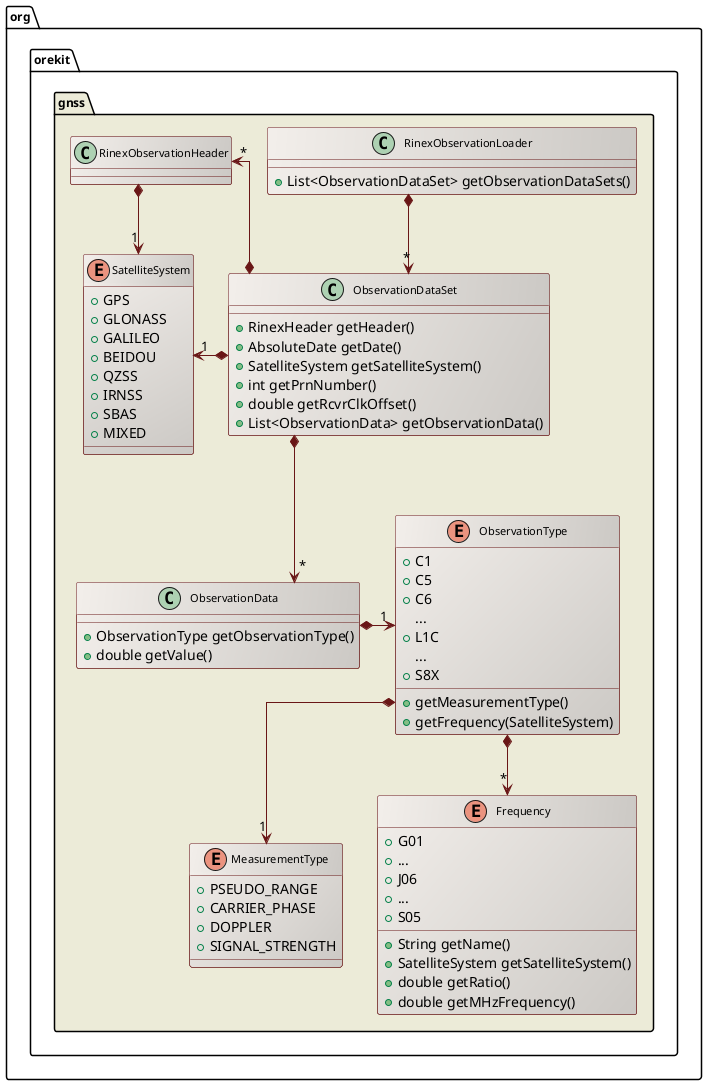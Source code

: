 ' Copyright 2002-2021 CS GROUP
' Licensed to CS GROUP (CS) under one or more
' contributor license agreements.  See the NOTICE file distributed with
' this work for additional information regarding copyright ownership.
' CS licenses this file to You under the Apache License, Version 2.0
' (the "License"); you may not use this file except in compliance with
' the License.  You may obtain a copy of the License at
'
'   http://www.apache.org/licenses/LICENSE-2.0
'
' Unless required by applicable law or agreed to in writing, software
' distributed under the License is distributed on an "AS IS" BASIS,
' WITHOUT WARRANTIES OR CONDITIONS OF ANY KIND, either express or implied.
' See the License for the specific language governing permissions and
' limitations under the License.

@startuml

  skinparam svek                  true
  skinparam ClassBackgroundColor  #F3EFEB/CCC9C5
  skinparam ClassArrowColor       #691616
  skinparam ClassBorderColor      #691616
  skinparam NoteBackgroundColor   #F3EFEB
  skinparam NoteBorderColor       #691616
  skinparam NoteFontColor         #691616
  skinparam ClassFontSize         11
  skinparam PackageFontSize       12
  skinparam linetype              ortho

  package org.orekit.gnss #ECEBD8 {

    class RinexObservationLoader {
      +List<ObservationDataSet> getObservationDataSets()
    }

    enum SatelliteSystem {
      +GPS
      +GLONASS
      +GALILEO
      +BEIDOU
      +QZSS
      +IRNSS
      +SBAS
      +MIXED
    }

    enum ObservationType {
      +C1
      +C5
      +C6
      ...
      +L1C
      ...
      +S8X
      +getMeasurementType()
      +getFrequency(SatelliteSystem)
    }

    enum MeasurementType {
      +PSEUDO_RANGE
      +CARRIER_PHASE
      +DOPPLER
      +SIGNAL_STRENGTH
    }

    enum Frequency {
      +G01
      +...
      +J06
      +...
      +S05
      +String getName()
      +SatelliteSystem getSatelliteSystem()
      +double getRatio()
      +double getMHzFrequency()
    }

    class ObservationData {
      +ObservationType getObservationType()
      +double getValue()
    }

    class ObservationDataSet {
      +RinexHeader getHeader()
      +AbsoluteDate getDate()
      +SatelliteSystem getSatelliteSystem()
      +int getPrnNumber()
      +double getRcvrClkOffset()
      +List<ObservationData> getObservationData()
    }

    ObservationDataSet         *-left-> "1" SatelliteSystem
    RinexObservationHeader     *-->     "1" SatelliteSystem
    RinexObservationHeader "*" <--*         ObservationDataSet
    RinexObservationLoader     *-->     "*" ObservationDataSet
    ObservationDataSet         *-->     "*" ObservationData
    ObservationType        "1" <-left-*     ObservationData
    ObservationType            *-->     "1" MeasurementType
    ObservationType            *-->     "*" Frequency
  }

@enduml

